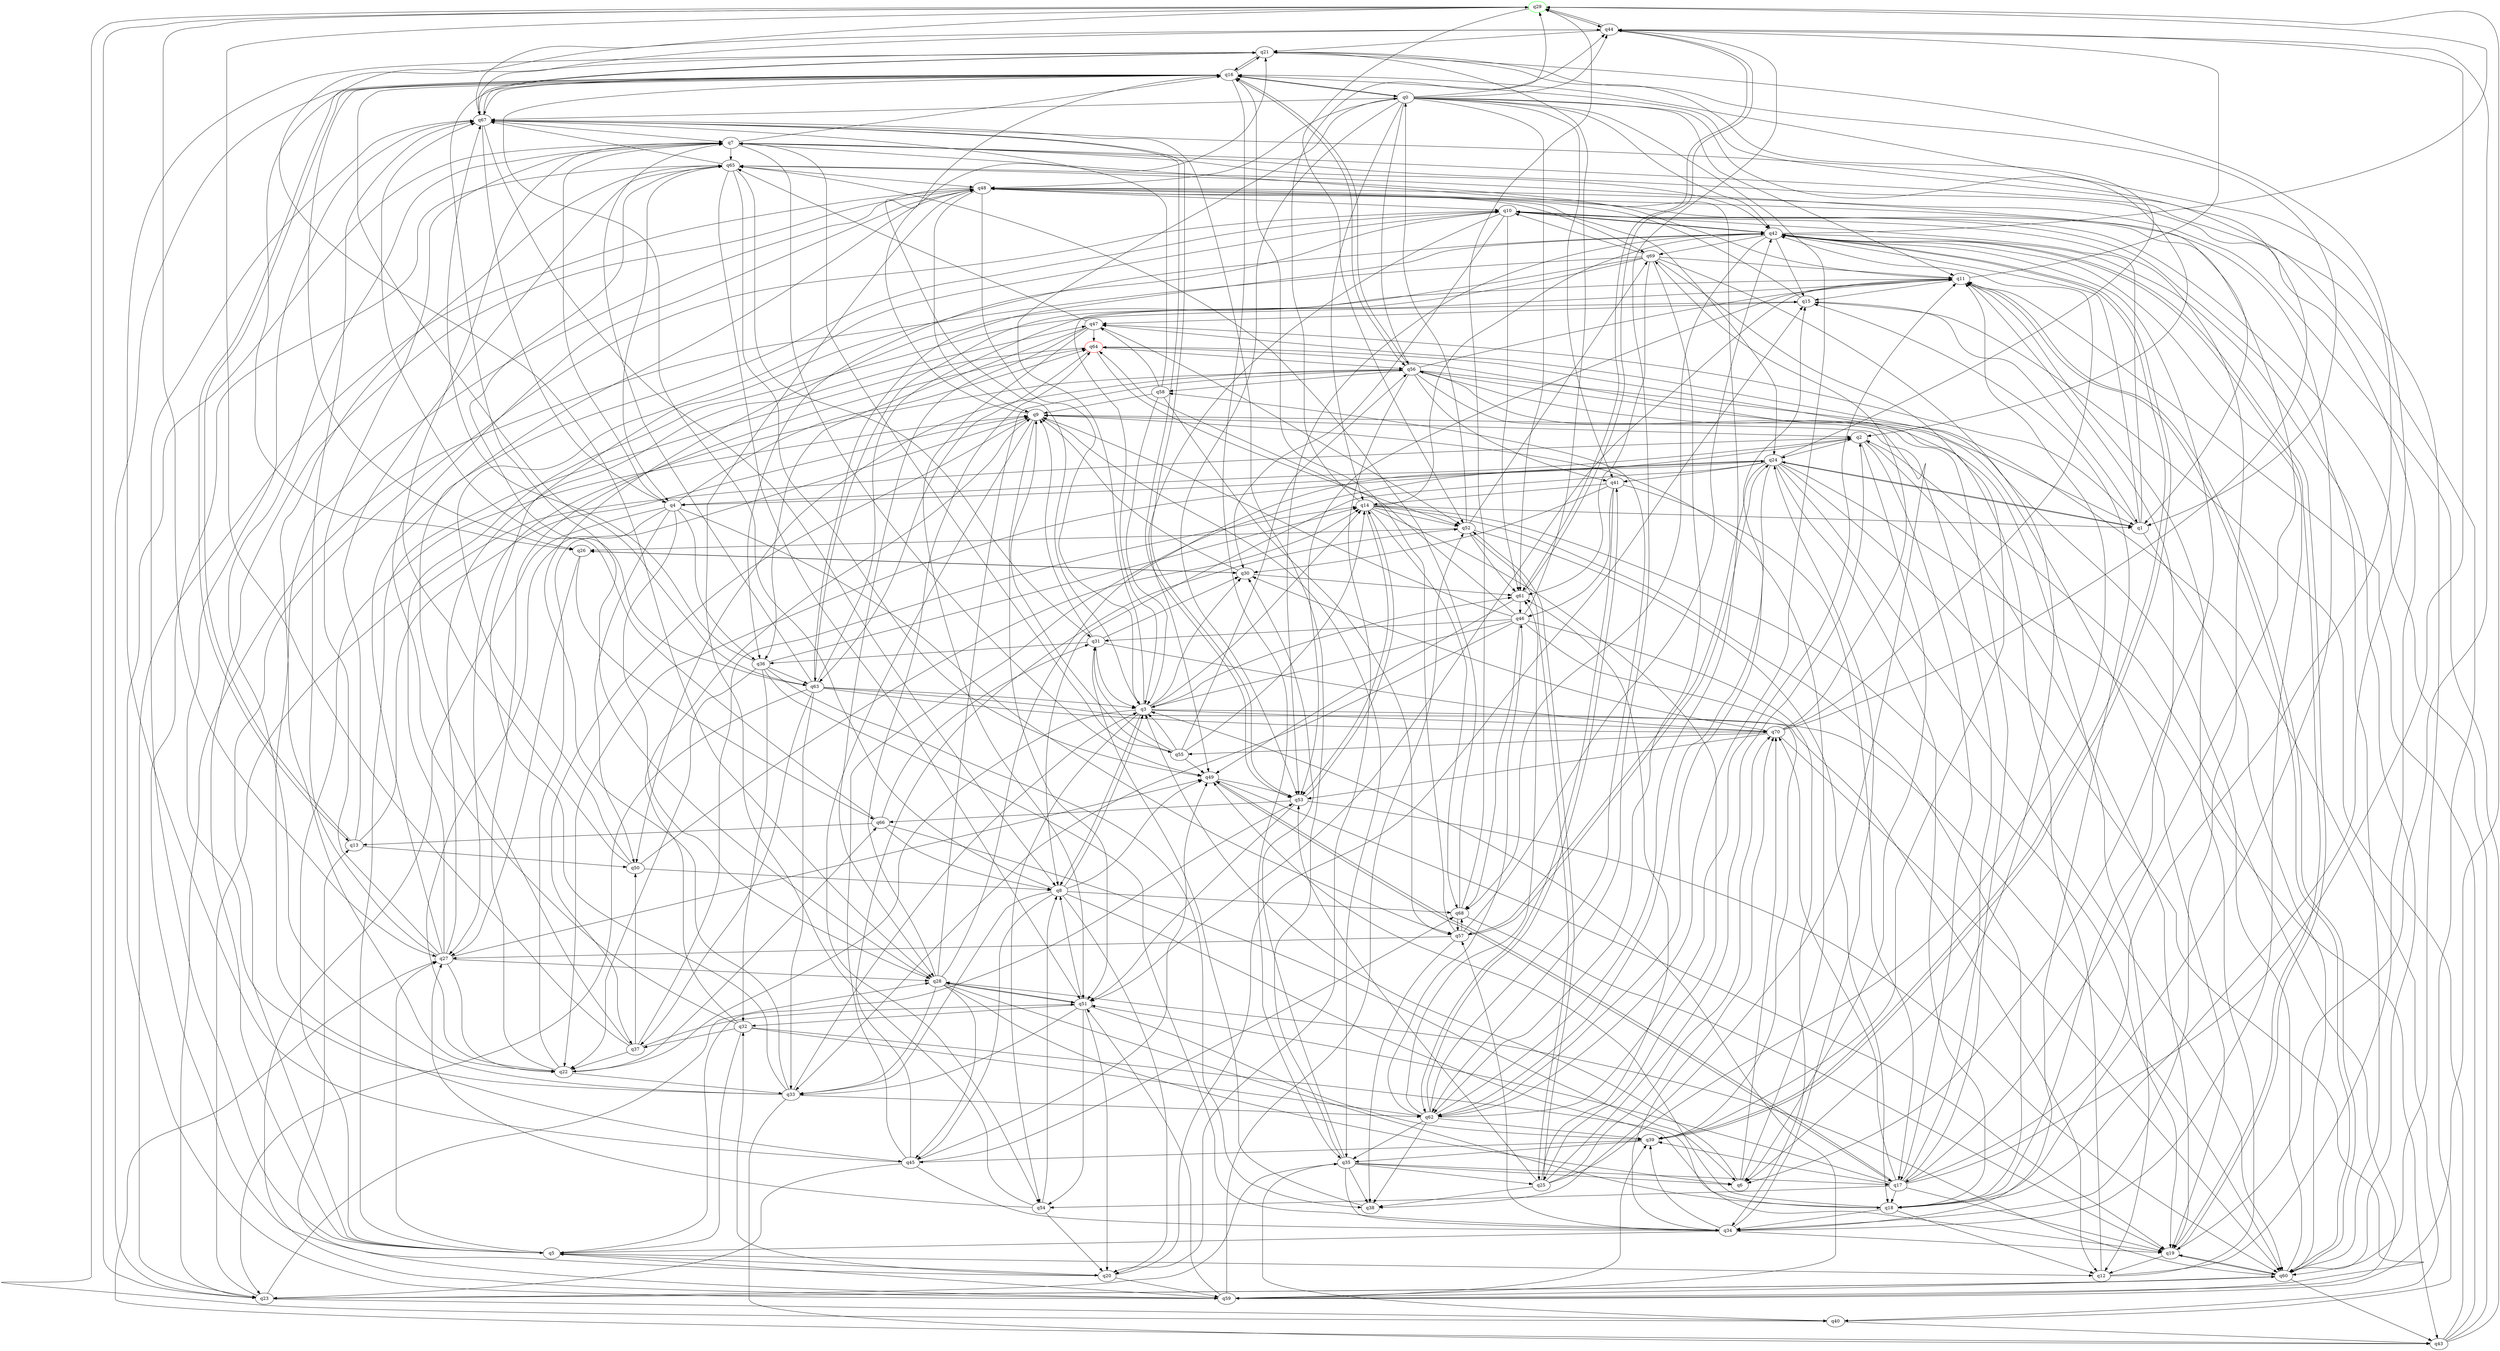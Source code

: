 digraph A{
q29 [initial=1,color=green];
q64 [final=1,color=red];
q0 -> q2;
q0 -> q11;
q0 -> q14;
q0 -> q16;
q0 -> q29;
q0 -> q41;
q0 -> q42;
q0 -> q44;
q0 -> q48;
q0 -> q53;
q0 -> q56;
q0 -> q61;
q0 -> q62;
q0 -> q67;
q1 -> q10;
q1 -> q24;
q1 -> q42;
q1 -> q47;
q1 -> q60;
q2 -> q4;
q2 -> q6;
q2 -> q17;
q2 -> q19;
q2 -> q24;
q3 -> q0;
q3 -> q8;
q3 -> q14;
q3 -> q22;
q3 -> q30;
q3 -> q54;
q3 -> q60;
q3 -> q61;
q3 -> q70;
q4 -> q7;
q4 -> q22;
q4 -> q28;
q4 -> q36;
q4 -> q50;
q4 -> q57;
q4 -> q59;
q4 -> q64;
q5 -> q9;
q5 -> q10;
q5 -> q12;
q5 -> q20;
q5 -> q27;
q5 -> q48;
q5 -> q53;
q5 -> q67;
q6 -> q3;
q6 -> q9;
q6 -> q70;
q7 -> q16;
q7 -> q42;
q7 -> q49;
q7 -> q55;
q7 -> q59;
q7 -> q65;
q8 -> q3;
q8 -> q16;
q8 -> q18;
q8 -> q20;
q8 -> q33;
q8 -> q45;
q8 -> q49;
q8 -> q68;
q9 -> q2;
q9 -> q21;
q9 -> q35;
q9 -> q37;
q9 -> q51;
q9 -> q54;
q10 -> q30;
q10 -> q36;
q10 -> q42;
q10 -> q49;
q10 -> q61;
q11 -> q15;
q11 -> q44;
q11 -> q51;
q11 -> q53;
q11 -> q60;
q11 -> q65;
q12 -> q7;
q12 -> q11;
q12 -> q64;
q13 -> q9;
q13 -> q16;
q13 -> q50;
q13 -> q65;
q14 -> q1;
q14 -> q18;
q14 -> q19;
q14 -> q25;
q14 -> q42;
q14 -> q44;
q14 -> q52;
q14 -> q53;
q14 -> q68;
q15 -> q1;
q15 -> q47;
q15 -> q48;
q16 -> q0;
q16 -> q3;
q16 -> q13;
q16 -> q21;
q16 -> q26;
q16 -> q35;
q16 -> q56;
q16 -> q63;
q16 -> q67;
q17 -> q9;
q17 -> q16;
q17 -> q18;
q17 -> q19;
q17 -> q39;
q17 -> q44;
q17 -> q49;
q17 -> q51;
q17 -> q54;
q17 -> q56;
q17 -> q70;
q18 -> q11;
q18 -> q12;
q18 -> q34;
q18 -> q48;
q18 -> q49;
q19 -> q12;
q19 -> q42;
q19 -> q60;
q20 -> q15;
q20 -> q32;
q20 -> q59;
q20 -> q65;
q21 -> q1;
q21 -> q16;
q21 -> q18;
q21 -> q26;
q21 -> q67;
q22 -> q9;
q22 -> q33;
q22 -> q64;
q22 -> q65;
q22 -> q66;
q23 -> q2;
q23 -> q16;
q23 -> q28;
q23 -> q35;
q23 -> q40;
q23 -> q60;
q24 -> q1;
q24 -> q4;
q24 -> q8;
q24 -> q18;
q24 -> q21;
q24 -> q22;
q24 -> q41;
q24 -> q43;
q24 -> q57;
q24 -> q59;
q24 -> q60;
q24 -> q62;
q25 -> q2;
q25 -> q11;
q25 -> q38;
q25 -> q52;
q25 -> q53;
q25 -> q61;
q25 -> q70;
q26 -> q27;
q26 -> q30;
q26 -> q66;
q27 -> q7;
q27 -> q10;
q27 -> q15;
q27 -> q22;
q27 -> q28;
q27 -> q47;
q27 -> q49;
q27 -> q67;
q28 -> q2;
q28 -> q6;
q28 -> q16;
q28 -> q18;
q28 -> q33;
q28 -> q45;
q28 -> q51;
q28 -> q56;
q28 -> q64;
q29 -> q23;
q29 -> q27;
q29 -> q40;
q29 -> q44;
q29 -> q52;
q29 -> q67;
q30 -> q9;
q30 -> q26;
q30 -> q61;
q31 -> q3;
q31 -> q9;
q31 -> q30;
q31 -> q36;
q31 -> q70;
q32 -> q5;
q32 -> q9;
q32 -> q19;
q32 -> q37;
q32 -> q48;
q32 -> q62;
q33 -> q3;
q33 -> q7;
q33 -> q11;
q33 -> q42;
q33 -> q43;
q33 -> q62;
q33 -> q67;
q34 -> q5;
q34 -> q10;
q34 -> q15;
q34 -> q19;
q34 -> q24;
q34 -> q39;
q34 -> q57;
q34 -> q70;
q35 -> q6;
q35 -> q17;
q35 -> q25;
q35 -> q30;
q35 -> q34;
q35 -> q38;
q35 -> q40;
q35 -> q67;
q36 -> q14;
q36 -> q22;
q36 -> q32;
q36 -> q34;
q36 -> q38;
q36 -> q63;
q36 -> q67;
q37 -> q14;
q37 -> q22;
q37 -> q29;
q37 -> q48;
q37 -> q50;
q37 -> q51;
q38 -> q31;
q39 -> q35;
q39 -> q42;
q39 -> q45;
q40 -> q7;
q40 -> q43;
q41 -> q14;
q41 -> q17;
q41 -> q30;
q41 -> q46;
q41 -> q62;
q42 -> q6;
q42 -> q10;
q42 -> q15;
q42 -> q19;
q42 -> q29;
q42 -> q34;
q42 -> q39;
q42 -> q53;
q42 -> q60;
q42 -> q68;
q42 -> q69;
q43 -> q10;
q43 -> q11;
q43 -> q15;
q43 -> q27;
q43 -> q48;
q44 -> q19;
q44 -> q21;
q44 -> q28;
q44 -> q29;
q44 -> q61;
q44 -> q62;
q45 -> q21;
q45 -> q23;
q45 -> q24;
q45 -> q34;
q45 -> q49;
q45 -> q52;
q45 -> q68;
q46 -> q3;
q46 -> q9;
q46 -> q21;
q46 -> q31;
q46 -> q33;
q46 -> q34;
q46 -> q39;
q46 -> q64;
q46 -> q68;
q47 -> q28;
q47 -> q36;
q47 -> q51;
q47 -> q52;
q47 -> q64;
q47 -> q65;
q48 -> q3;
q48 -> q9;
q48 -> q10;
q48 -> q17;
q48 -> q23;
q48 -> q24;
q48 -> q45;
q48 -> q69;
q49 -> q17;
q49 -> q19;
q49 -> q53;
q50 -> q7;
q50 -> q8;
q50 -> q10;
q50 -> q14;
q51 -> q8;
q51 -> q20;
q51 -> q28;
q51 -> q32;
q51 -> q33;
q51 -> q39;
q51 -> q54;
q52 -> q0;
q52 -> q18;
q52 -> q25;
q52 -> q26;
q52 -> q61;
q52 -> q69;
q53 -> q14;
q53 -> q51;
q53 -> q60;
q53 -> q66;
q53 -> q67;
q54 -> q8;
q54 -> q20;
q54 -> q27;
q54 -> q48;
q55 -> q3;
q55 -> q9;
q55 -> q14;
q55 -> q31;
q55 -> q49;
q55 -> q56;
q56 -> q1;
q56 -> q11;
q56 -> q12;
q56 -> q16;
q56 -> q20;
q56 -> q27;
q56 -> q38;
q56 -> q40;
q56 -> q41;
q56 -> q50;
q56 -> q58;
q57 -> q16;
q57 -> q24;
q57 -> q27;
q57 -> q38;
q57 -> q42;
q57 -> q68;
q58 -> q3;
q58 -> q9;
q58 -> q47;
q58 -> q57;
q58 -> q67;
q59 -> q2;
q59 -> q3;
q59 -> q5;
q59 -> q13;
q59 -> q29;
q59 -> q39;
q59 -> q51;
q59 -> q52;
q60 -> q10;
q60 -> q11;
q60 -> q19;
q60 -> q23;
q60 -> q28;
q60 -> q43;
q60 -> q47;
q60 -> q59;
q61 -> q44;
q61 -> q46;
q61 -> q49;
q62 -> q7;
q62 -> q11;
q62 -> q15;
q62 -> q35;
q62 -> q38;
q62 -> q39;
q62 -> q41;
q62 -> q46;
q62 -> q58;
q62 -> q61;
q63 -> q3;
q63 -> q7;
q63 -> q11;
q63 -> q12;
q63 -> q23;
q63 -> q33;
q63 -> q37;
q63 -> q42;
q63 -> q70;
q64 -> q5;
q64 -> q19;
q64 -> q52;
q64 -> q56;
q64 -> q63;
q65 -> q1;
q65 -> q4;
q65 -> q31;
q65 -> q48;
q65 -> q49;
q65 -> q51;
q65 -> q63;
q65 -> q67;
q66 -> q6;
q66 -> q8;
q66 -> q13;
q66 -> q31;
q66 -> q67;
q67 -> q4;
q67 -> q7;
q67 -> q8;
q67 -> q21;
q67 -> q44;
q67 -> q53;
q67 -> q60;
q68 -> q19;
q68 -> q29;
q68 -> q57;
q68 -> q65;
q69 -> q3;
q69 -> q6;
q69 -> q10;
q69 -> q11;
q69 -> q23;
q69 -> q39;
q69 -> q61;
q69 -> q62;
q69 -> q63;
q70 -> q16;
q70 -> q30;
q70 -> q42;
q70 -> q53;
q70 -> q55;
q70 -> q60;
q70 -> q69;
}